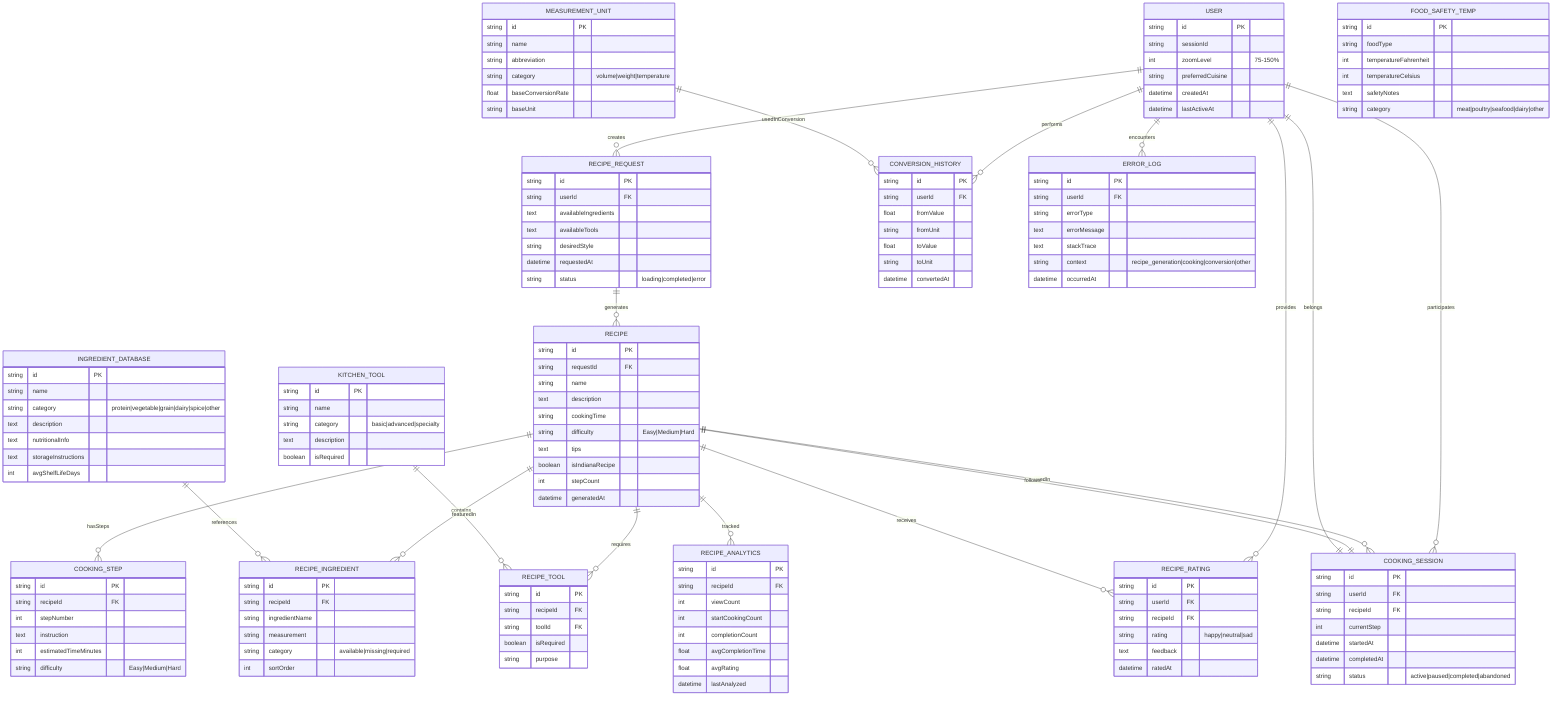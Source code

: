 erDiagram
    %% Core User and Session Management
    USER {
        string id PK
        string sessionId
        int zoomLevel "75-150%"
        string preferredCuisine
        datetime createdAt
        datetime lastActiveAt
    }

    %% Recipe Generation Input
    RECIPE_REQUEST {
        string id PK
        string userId FK
        text availableIngredients
        text availableTools
        string desiredStyle
        datetime requestedAt
        string status "loading|completed|error"
    }

    %% Generated Recipe
    RECIPE {
        string id PK
        string requestId FK
        string name
        text description
        string cookingTime
        string difficulty "Easy|Medium|Hard"
        text tips
        boolean isIndianaRecipe
        int stepCount
        datetime generatedAt
    }

    %% Recipe Ingredients (Both Available and Missing)
    RECIPE_INGREDIENT {
        string id PK
        string recipeId FK
        string ingredientName
        string measurement
        string category "available|missing|required"
        int sortOrder
    }

    %% Cooking Steps
    COOKING_STEP {
        string id PK
        string recipeId FK
        int stepNumber
        text instruction
        int estimatedTimeMinutes
        string difficulty "Easy|Medium|Hard"
    }

    %% User Cooking Session
    COOKING_SESSION {
        string id PK
        string userId FK
        string recipeId FK
        int currentStep
        datetime startedAt
        datetime completedAt
        string status "active|paused|completed|abandoned"
    }

    %% User Ratings and Feedback
    RECIPE_RATING {
        string id PK
        string userId FK
        string recipeId FK
        string rating "happy|neutral|sad"
        text feedback
        datetime ratedAt
    }

    %% Kitchen Tools Database
    KITCHEN_TOOL {
        string id PK
        string name
        string category "basic|advanced|specialty"
        text description
        boolean isRequired
    }

    %% Recipe-Tool Relationships
    RECIPE_TOOL {
        string id PK
        string recipeId FK
        string toolId FK
        boolean isRequired
        string purpose
    }

    %% Measurement Conversions
    MEASUREMENT_UNIT {
        string id PK
        string name
        string abbreviation
        string category "volume|weight|temperature"
        float baseConversionRate
        string baseUnit
    }

    %% Conversion History (for user convenience)
    CONVERSION_HISTORY {
        string id PK
        string userId FK
        float fromValue
        string fromUnit
        float toValue
        string toUnit
        datetime convertedAt
    }

    %% Food Safety Reference Data
    FOOD_SAFETY_TEMP {
        string id PK
        string foodType
        int temperatureFahrenheit
        int temperatureCelsius
        text safetyNotes
        string category "meat|poultry|seafood|dairy|other"
    }

    %% Ingredient Database (for future enhancements)
    INGREDIENT_DATABASE {
        string id PK
        string name
        string category "protein|vegetable|grain|dairy|spice|other"
        text description
        text nutritionalInfo
        text storageInstructions
        int avgShelfLifeDays
    }

    %% Recipe Analytics (for app improvement)
    RECIPE_ANALYTICS {
        string id PK
        string recipeId FK
        int viewCount
        int startCookingCount
        int completionCount
        float avgCompletionTime
        float avgRating
        datetime lastAnalyzed
    }

    %% Error Logging
    ERROR_LOG {
        string id PK
        string userId FK
        string errorType
        text errorMessage
        text stackTrace
        string context "recipe_generation|cooking|conversion|other"
        datetime occurredAt
    }

    %% Relationships
    USER ||--o{ RECIPE_REQUEST : creates
    USER ||--o{ COOKING_SESSION : participates
    USER ||--o{ RECIPE_RATING : provides
    USER ||--o{ CONVERSION_HISTORY : performs
    USER ||--o{ ERROR_LOG : encounters

    RECIPE_REQUEST ||--o{ RECIPE : generates
    
    RECIPE ||--o{ RECIPE_INGREDIENT : contains
    RECIPE ||--o{ COOKING_STEP : hasSteps
    RECIPE ||--o{ RECIPE_TOOL : requires
    RECIPE ||--o{ COOKING_SESSION : usedIn
    RECIPE ||--o{ RECIPE_RATING : receives
    RECIPE ||--o{ RECIPE_ANALYTICS : tracked

    KITCHEN_TOOL ||--o{ RECIPE_TOOL : featuredIn
    
    COOKING_SESSION ||--|| RECIPE : follows
    COOKING_SESSION ||--|| USER : belongs

    MEASUREMENT_UNIT ||--o{ CONVERSION_HISTORY : usedInConversion

    INGREDIENT_DATABASE ||--o{ RECIPE_INGREDIENT : references